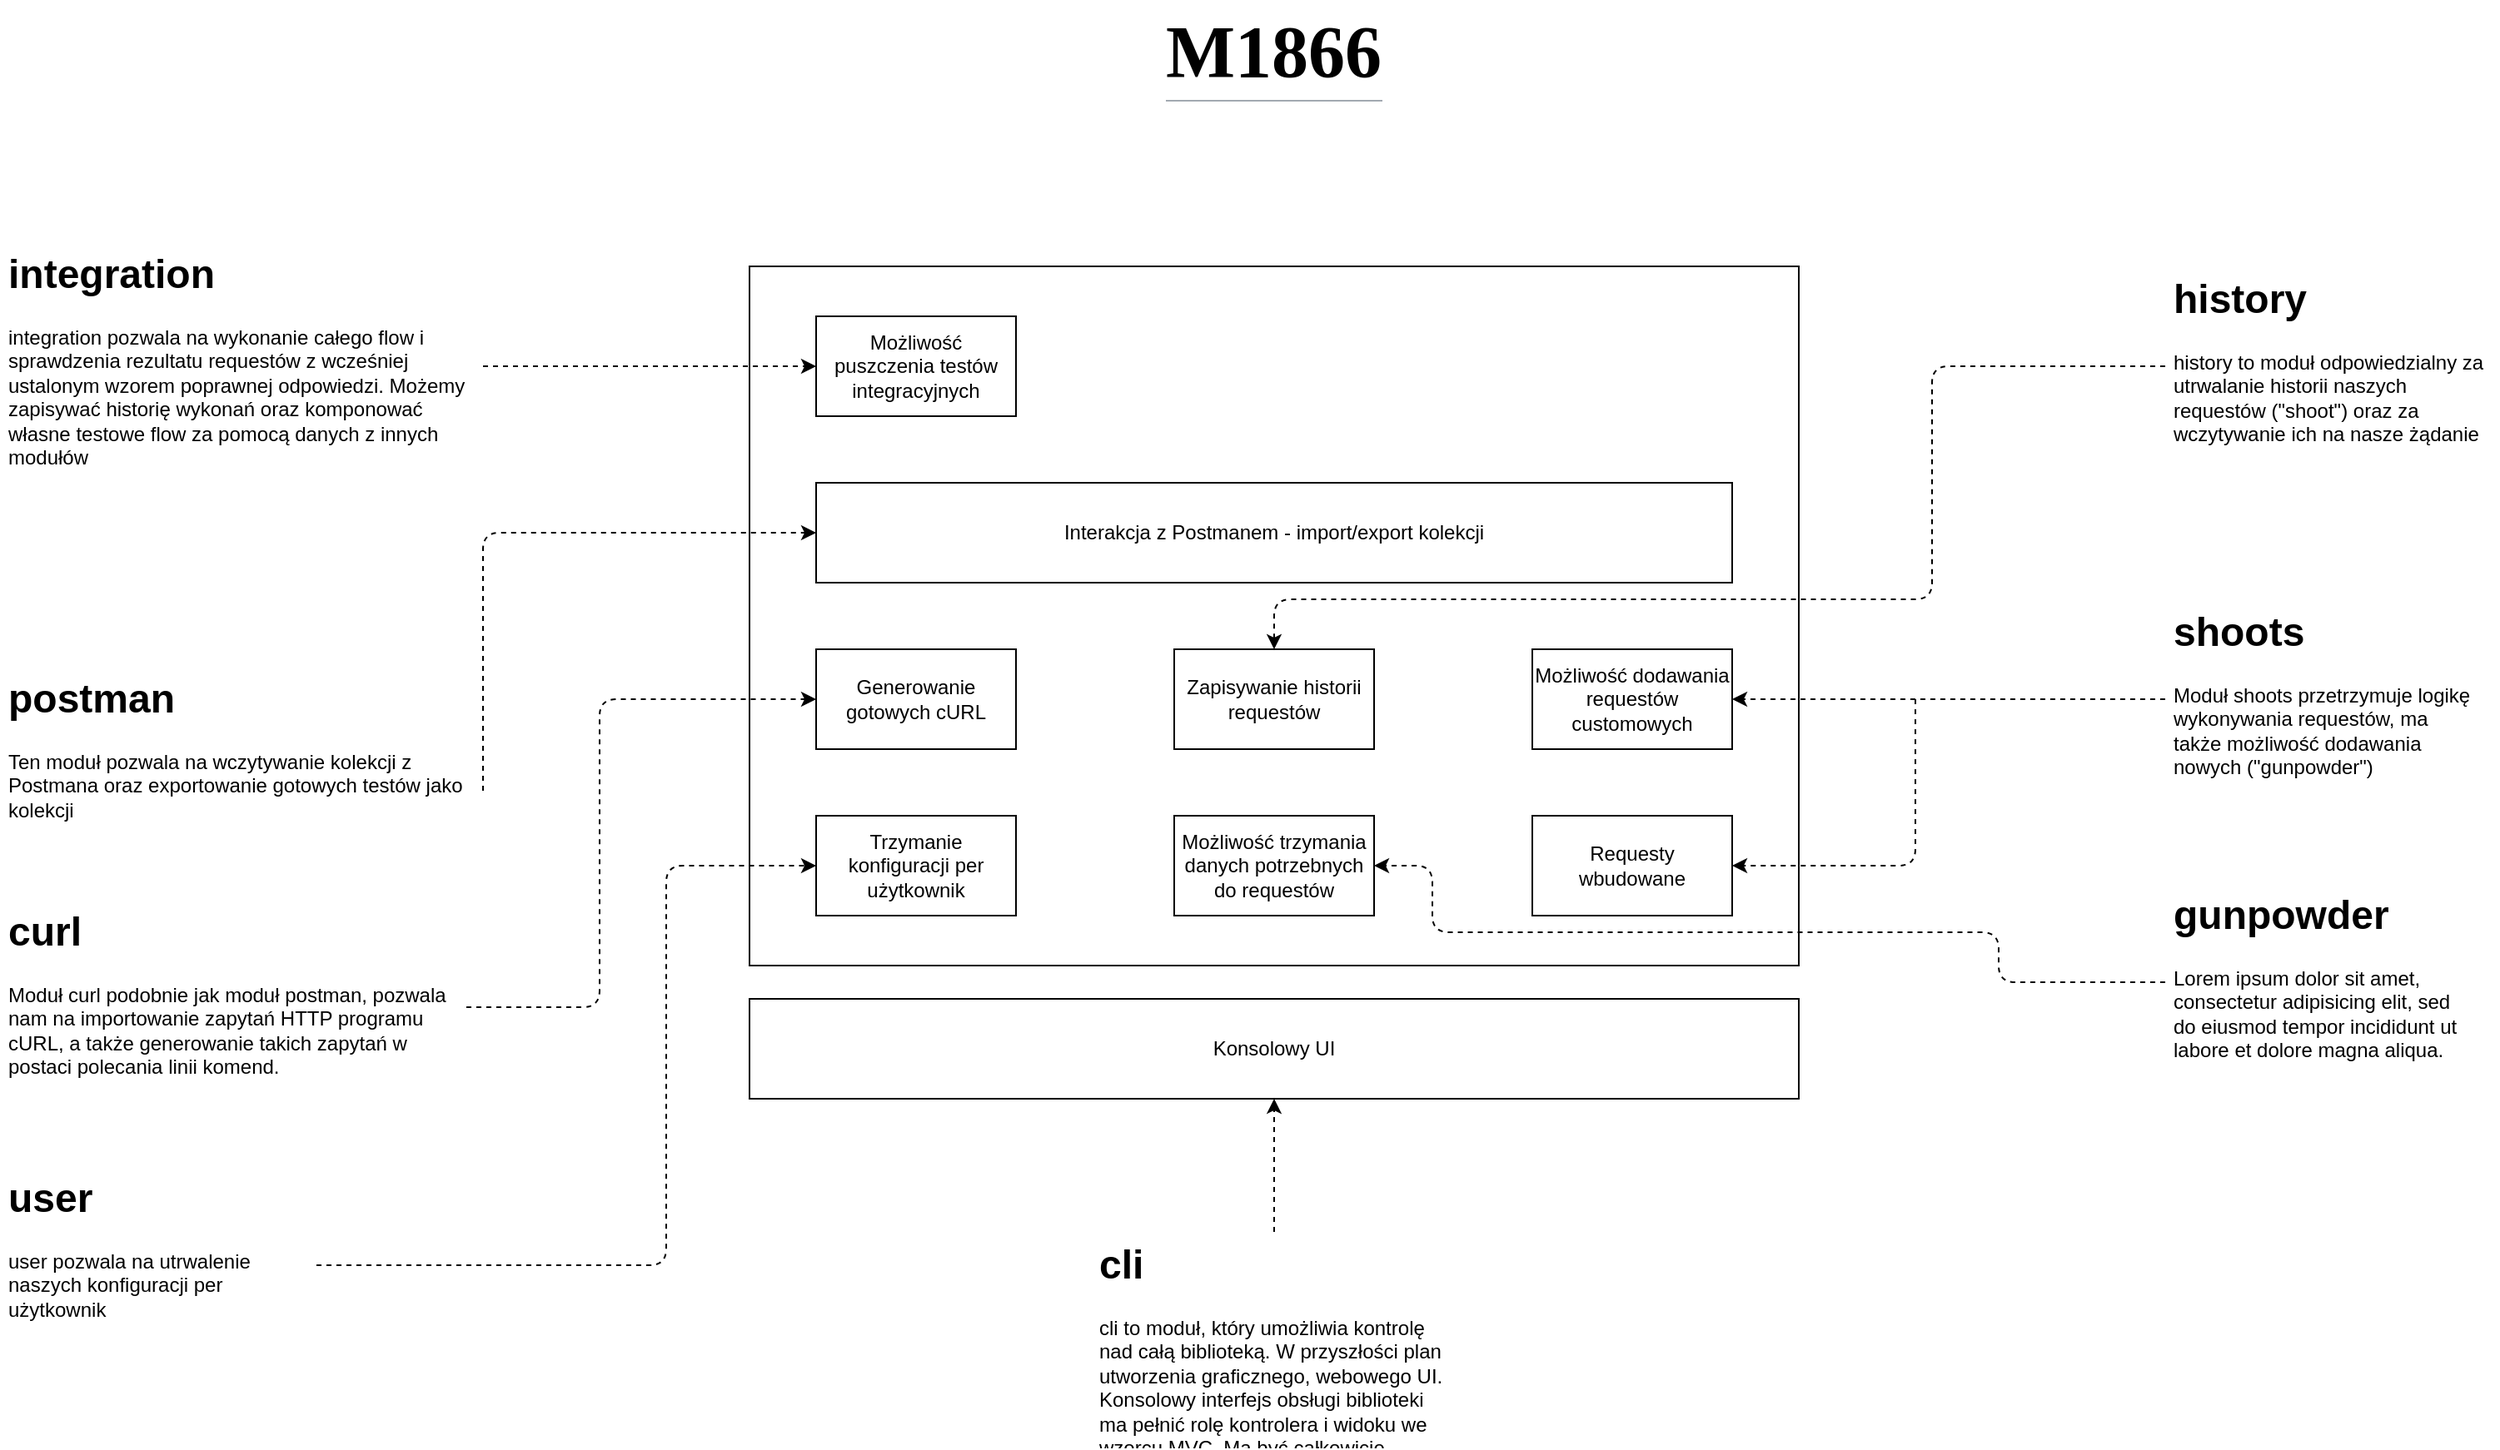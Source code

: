 <mxfile version="11.3.0" type="device" pages="1"><diagram id="zJh7_sSAyTQa8NOlfFC1" name="Page-1"><mxGraphModel dx="3197" dy="2504" grid="1" gridSize="10" guides="1" tooltips="1" connect="1" arrows="1" fold="1" page="1" pageScale="1" pageWidth="827" pageHeight="1169" math="0" shadow="0"><root><mxCell id="0"/><mxCell id="1" parent="0"/><mxCell id="rRbxD-6gWcOFUn3RWWBK-11" value="" style="rounded=0;whiteSpace=wrap;html=1;" parent="1" vertex="1"><mxGeometry x="90" y="20" width="630" height="420" as="geometry"/></mxCell><mxCell id="rRbxD-6gWcOFUn3RWWBK-1" value="Trzymanie konfiguracji per użytkownik" style="rounded=0;whiteSpace=wrap;html=1;" parent="1" vertex="1"><mxGeometry x="130" y="350" width="120" height="60" as="geometry"/></mxCell><mxCell id="rRbxD-6gWcOFUn3RWWBK-2" value="Zapisywanie historii requestów" style="rounded=0;whiteSpace=wrap;html=1;" parent="1" vertex="1"><mxGeometry x="345" y="250" width="120" height="60" as="geometry"/></mxCell><mxCell id="rRbxD-6gWcOFUn3RWWBK-3" value="Requesty wbudowane" style="rounded=0;whiteSpace=wrap;html=1;" parent="1" vertex="1"><mxGeometry x="560" y="350" width="120" height="60" as="geometry"/></mxCell><mxCell id="rRbxD-6gWcOFUn3RWWBK-6" value="Możliwość dodawania requestów customowych" style="rounded=0;whiteSpace=wrap;html=1;" parent="1" vertex="1"><mxGeometry x="560" y="250" width="120" height="60" as="geometry"/></mxCell><mxCell id="rRbxD-6gWcOFUn3RWWBK-7" value="Możliwość trzymania danych potrzebnych do requestów" style="rounded=0;whiteSpace=wrap;html=1;" parent="1" vertex="1"><mxGeometry x="345" y="350" width="120" height="60" as="geometry"/></mxCell><mxCell id="rRbxD-6gWcOFUn3RWWBK-8" value="Generowanie gotowych cURL" style="rounded=0;whiteSpace=wrap;html=1;" parent="1" vertex="1"><mxGeometry x="130" y="250" width="120" height="60" as="geometry"/></mxCell><mxCell id="rRbxD-6gWcOFUn3RWWBK-9" value="Interakcja z Postmanem - import/export kolekcji" style="rounded=0;whiteSpace=wrap;html=1;" parent="1" vertex="1"><mxGeometry x="130" y="150" width="550" height="60" as="geometry"/></mxCell><mxCell id="rRbxD-6gWcOFUn3RWWBK-10" value="Konsolowy UI" style="rounded=0;whiteSpace=wrap;html=1;" parent="1" vertex="1"><mxGeometry x="90" y="460" width="630" height="60" as="geometry"/></mxCell><mxCell id="w0a3UJc-P8uPOmqVLya1-1" value="Możliwość puszczenia testów integracyjnych" style="rounded=0;whiteSpace=wrap;html=1;" vertex="1" parent="1"><mxGeometry x="130" y="50" width="120" height="60" as="geometry"/></mxCell><mxCell id="w0a3UJc-P8uPOmqVLya1-2" value="" style="endArrow=classic;html=1;entryX=0;entryY=0.5;entryDx=0;entryDy=0;exitX=1;exitY=0.5;exitDx=0;exitDy=0;dashed=1;" edge="1" parent="1" source="w0a3UJc-P8uPOmqVLya1-11" target="w0a3UJc-P8uPOmqVLya1-1"><mxGeometry width="50" height="50" relative="1" as="geometry"><mxPoint x="-100" y="80" as="sourcePoint"/><mxPoint x="-30" y="70" as="targetPoint"/></mxGeometry></mxCell><mxCell id="w0a3UJc-P8uPOmqVLya1-4" value="&lt;h1&gt;postman&lt;/h1&gt;&lt;p&gt;Ten moduł pozwala na wczytywanie kolekcji z Postmana oraz exportowanie gotowych testów jako kolekcji&lt;/p&gt;" style="text;html=1;strokeColor=none;fillColor=none;spacing=5;spacingTop=-20;whiteSpace=wrap;overflow=hidden;rounded=0;" vertex="1" parent="1"><mxGeometry x="-360" y="260" width="290" height="150" as="geometry"/></mxCell><mxCell id="w0a3UJc-P8uPOmqVLya1-5" value="" style="endArrow=classic;html=1;exitX=1;exitY=0.5;exitDx=0;exitDy=0;entryX=0;entryY=0.5;entryDx=0;entryDy=0;dashed=1;" edge="1" parent="1" source="w0a3UJc-P8uPOmqVLya1-4" target="rRbxD-6gWcOFUn3RWWBK-9"><mxGeometry width="50" height="50" relative="1" as="geometry"><mxPoint x="-130" y="340" as="sourcePoint"/><mxPoint x="-80" y="290" as="targetPoint"/><Array as="points"><mxPoint x="-70" y="180"/></Array></mxGeometry></mxCell><mxCell id="w0a3UJc-P8uPOmqVLya1-6" value="&lt;h1&gt;curl&lt;/h1&gt;&lt;p&gt;Moduł curl podobnie jak moduł postman, pozwala nam na importowanie zapytań HTTP programu cURL, a także generowanie takich zapytań w postaci polecania linii komend.&lt;/p&gt;" style="text;html=1;strokeColor=none;fillColor=none;spacing=5;spacingTop=-20;whiteSpace=wrap;overflow=hidden;rounded=0;" vertex="1" parent="1"><mxGeometry x="-360" y="400" width="280" height="130" as="geometry"/></mxCell><mxCell id="w0a3UJc-P8uPOmqVLya1-7" value="" style="endArrow=classic;html=1;exitX=1;exitY=0.5;exitDx=0;exitDy=0;entryX=0;entryY=0.5;entryDx=0;entryDy=0;dashed=1;" edge="1" parent="1" source="w0a3UJc-P8uPOmqVLya1-6" target="rRbxD-6gWcOFUn3RWWBK-8"><mxGeometry width="50" height="50" relative="1" as="geometry"><mxPoint x="-10" y="480" as="sourcePoint"/><mxPoint x="40" y="430" as="targetPoint"/><Array as="points"><mxPoint y="465"/><mxPoint y="280"/></Array></mxGeometry></mxCell><mxCell id="w0a3UJc-P8uPOmqVLya1-8" value="&lt;h1&gt;history&lt;/h1&gt;&lt;p&gt;history to moduł odpowiedzialny za utrwalanie historii naszych requestów (&quot;shoot&quot;) oraz za wczytywanie ich na nasze żądanie&lt;/p&gt;" style="text;html=1;strokeColor=none;fillColor=none;spacing=5;spacingTop=-20;whiteSpace=wrap;overflow=hidden;rounded=0;" vertex="1" parent="1"><mxGeometry x="940" y="20" width="200" height="120" as="geometry"/></mxCell><mxCell id="w0a3UJc-P8uPOmqVLya1-9" value="" style="endArrow=classic;html=1;entryX=0.5;entryY=0;entryDx=0;entryDy=0;exitX=0;exitY=0.5;exitDx=0;exitDy=0;dashed=1;" edge="1" parent="1" source="w0a3UJc-P8uPOmqVLya1-8" target="rRbxD-6gWcOFUn3RWWBK-2"><mxGeometry width="50" height="50" relative="1" as="geometry"><mxPoint x="830" y="170" as="sourcePoint"/><mxPoint x="860" y="120" as="targetPoint"/><Array as="points"><mxPoint x="800" y="80"/><mxPoint x="800" y="220"/><mxPoint x="405" y="220"/></Array></mxGeometry></mxCell><mxCell id="w0a3UJc-P8uPOmqVLya1-10" value="&lt;h1&gt;shoots&lt;/h1&gt;&lt;p&gt;Moduł shoots przetrzymuje logikę wykonywania requestów, ma także możliwość dodawania nowych (&quot;gunpowder&quot;)&amp;nbsp;&lt;/p&gt;" style="text;html=1;strokeColor=none;fillColor=none;spacing=5;spacingTop=-20;whiteSpace=wrap;overflow=hidden;rounded=0;" vertex="1" parent="1"><mxGeometry x="940" y="220" width="190" height="120" as="geometry"/></mxCell><mxCell id="w0a3UJc-P8uPOmqVLya1-11" value="&lt;h1&gt;integration&lt;/h1&gt;&lt;p&gt;integration pozwala na wykonanie całego flow i sprawdzenia rezultatu requestów z wcześniej ustalonym wzorem poprawnej odpowiedzi. Możemy zapisywać historię wykonań oraz komponować własne testowe flow za pomocą danych z innych modułów&lt;span&gt;&amp;nbsp;&lt;/span&gt;&lt;/p&gt;" style="text;html=1;strokeColor=none;fillColor=none;spacing=5;spacingTop=-20;whiteSpace=wrap;overflow=hidden;rounded=0;" vertex="1" parent="1"><mxGeometry x="-360" y="5" width="290" height="150" as="geometry"/></mxCell><mxCell id="w0a3UJc-P8uPOmqVLya1-12" value="&lt;h1&gt;user&lt;/h1&gt;&lt;p&gt;user pozwala na utrwalenie naszych konfiguracji per użytkownik&lt;/p&gt;" style="text;html=1;strokeColor=none;fillColor=none;spacing=5;spacingTop=-20;whiteSpace=wrap;overflow=hidden;rounded=0;" vertex="1" parent="1"><mxGeometry x="-360" y="560" width="190" height="120" as="geometry"/></mxCell><mxCell id="w0a3UJc-P8uPOmqVLya1-13" value="" style="endArrow=classic;html=1;exitX=1;exitY=0.5;exitDx=0;exitDy=0;entryX=0;entryY=0.5;entryDx=0;entryDy=0;dashed=1;" edge="1" parent="1" source="w0a3UJc-P8uPOmqVLya1-12" target="rRbxD-6gWcOFUn3RWWBK-1"><mxGeometry width="50" height="50" relative="1" as="geometry"><mxPoint x="-100" y="582.5" as="sourcePoint"/><mxPoint x="110" y="397.5" as="targetPoint"/><Array as="points"><mxPoint x="40" y="620"/><mxPoint x="40" y="380"/></Array></mxGeometry></mxCell><mxCell id="w0a3UJc-P8uPOmqVLya1-14" value="" style="endArrow=classic;html=1;dashed=1;entryX=1;entryY=0.5;entryDx=0;entryDy=0;exitX=0;exitY=0.5;exitDx=0;exitDy=0;" edge="1" parent="1" source="w0a3UJc-P8uPOmqVLya1-10" target="rRbxD-6gWcOFUn3RWWBK-6"><mxGeometry width="50" height="50" relative="1" as="geometry"><mxPoint x="820" y="410" as="sourcePoint"/><mxPoint x="870" y="360" as="targetPoint"/></mxGeometry></mxCell><mxCell id="w0a3UJc-P8uPOmqVLya1-15" value="" style="endArrow=classic;html=1;dashed=1;entryX=1;entryY=0.5;entryDx=0;entryDy=0;" edge="1" parent="1" target="rRbxD-6gWcOFUn3RWWBK-3"><mxGeometry width="50" height="50" relative="1" as="geometry"><mxPoint x="790" y="280" as="sourcePoint"/><mxPoint x="840" y="370" as="targetPoint"/><Array as="points"><mxPoint x="790" y="380"/></Array></mxGeometry></mxCell><mxCell id="w0a3UJc-P8uPOmqVLya1-16" value="&lt;h1&gt;gunpowder&lt;/h1&gt;&lt;p&gt;Lorem ipsum dolor sit amet, consectetur adipisicing elit, sed do eiusmod tempor incididunt ut labore et dolore magna aliqua.&lt;/p&gt;" style="text;html=1;strokeColor=none;fillColor=none;spacing=5;spacingTop=-20;whiteSpace=wrap;overflow=hidden;rounded=0;" vertex="1" parent="1"><mxGeometry x="940" y="390" width="190" height="120" as="geometry"/></mxCell><mxCell id="w0a3UJc-P8uPOmqVLya1-17" value="" style="endArrow=classic;html=1;dashed=1;entryX=1;entryY=0.5;entryDx=0;entryDy=0;exitX=0;exitY=0.5;exitDx=0;exitDy=0;" edge="1" parent="1" source="w0a3UJc-P8uPOmqVLya1-16" target="rRbxD-6gWcOFUn3RWWBK-7"><mxGeometry width="50" height="50" relative="1" as="geometry"><mxPoint x="880" y="470" as="sourcePoint"/><mxPoint x="890" y="470" as="targetPoint"/><Array as="points"><mxPoint x="840" y="450"/><mxPoint x="840" y="420"/><mxPoint x="500" y="420"/><mxPoint x="500" y="380"/></Array></mxGeometry></mxCell><mxCell id="w0a3UJc-P8uPOmqVLya1-18" value="&lt;h1&gt;cli&lt;/h1&gt;&lt;p&gt;cli to moduł, który umożliwia kontrolę nad całą biblioteką. W przyszłości plan utworzenia graficznego, webowego UI. Konsolowy interfejs obsługi biblioteki ma pełnić rolę kontrolera i widoku we wzorcu MVC. Ma być całkowicie niezależny od biblioteki.&lt;/p&gt;&lt;p&gt;&lt;br&gt;&lt;/p&gt;" style="text;html=1;strokeColor=none;fillColor=none;spacing=5;spacingTop=-20;whiteSpace=wrap;overflow=hidden;rounded=0;" vertex="1" parent="1"><mxGeometry x="295" y="600" width="220" height="130" as="geometry"/></mxCell><mxCell id="w0a3UJc-P8uPOmqVLya1-20" value="" style="endArrow=classic;html=1;dashed=1;exitX=0.5;exitY=0;exitDx=0;exitDy=0;entryX=0.5;entryY=1;entryDx=0;entryDy=0;" edge="1" parent="1" source="w0a3UJc-P8uPOmqVLya1-18" target="rRbxD-6gWcOFUn3RWWBK-10"><mxGeometry width="50" height="50" relative="1" as="geometry"><mxPoint x="260" y="640" as="sourcePoint"/><mxPoint x="310" y="590" as="targetPoint"/></mxGeometry></mxCell><mxCell id="w0a3UJc-P8uPOmqVLya1-21" value="&lt;h1 id=&quot;firstHeading&quot; class=&quot;firstHeading&quot; lang=&quot;pl&quot; style=&quot;background: none ; margin: 0px 0px 0.25em ; overflow: visible ; padding: 0px ; border-bottom: 1px solid rgb(162 , 169 , 177) ; line-height: 1.3 ; font-family: &amp;#34;linux libertine&amp;#34; , &amp;#34;georgia&amp;#34; , &amp;#34;times&amp;#34; , serif ; white-space: normal&quot;&gt;&lt;font style=&quot;font-size: 44px&quot;&gt;M1866&lt;/font&gt;&lt;/h1&gt;" style="text;html=1;resizable=0;points=[];autosize=1;align=left;verticalAlign=top;spacingTop=-4;" vertex="1" parent="1"><mxGeometry x="338" y="-140" width="150" height="70" as="geometry"/></mxCell></root></mxGraphModel></diagram></mxfile>